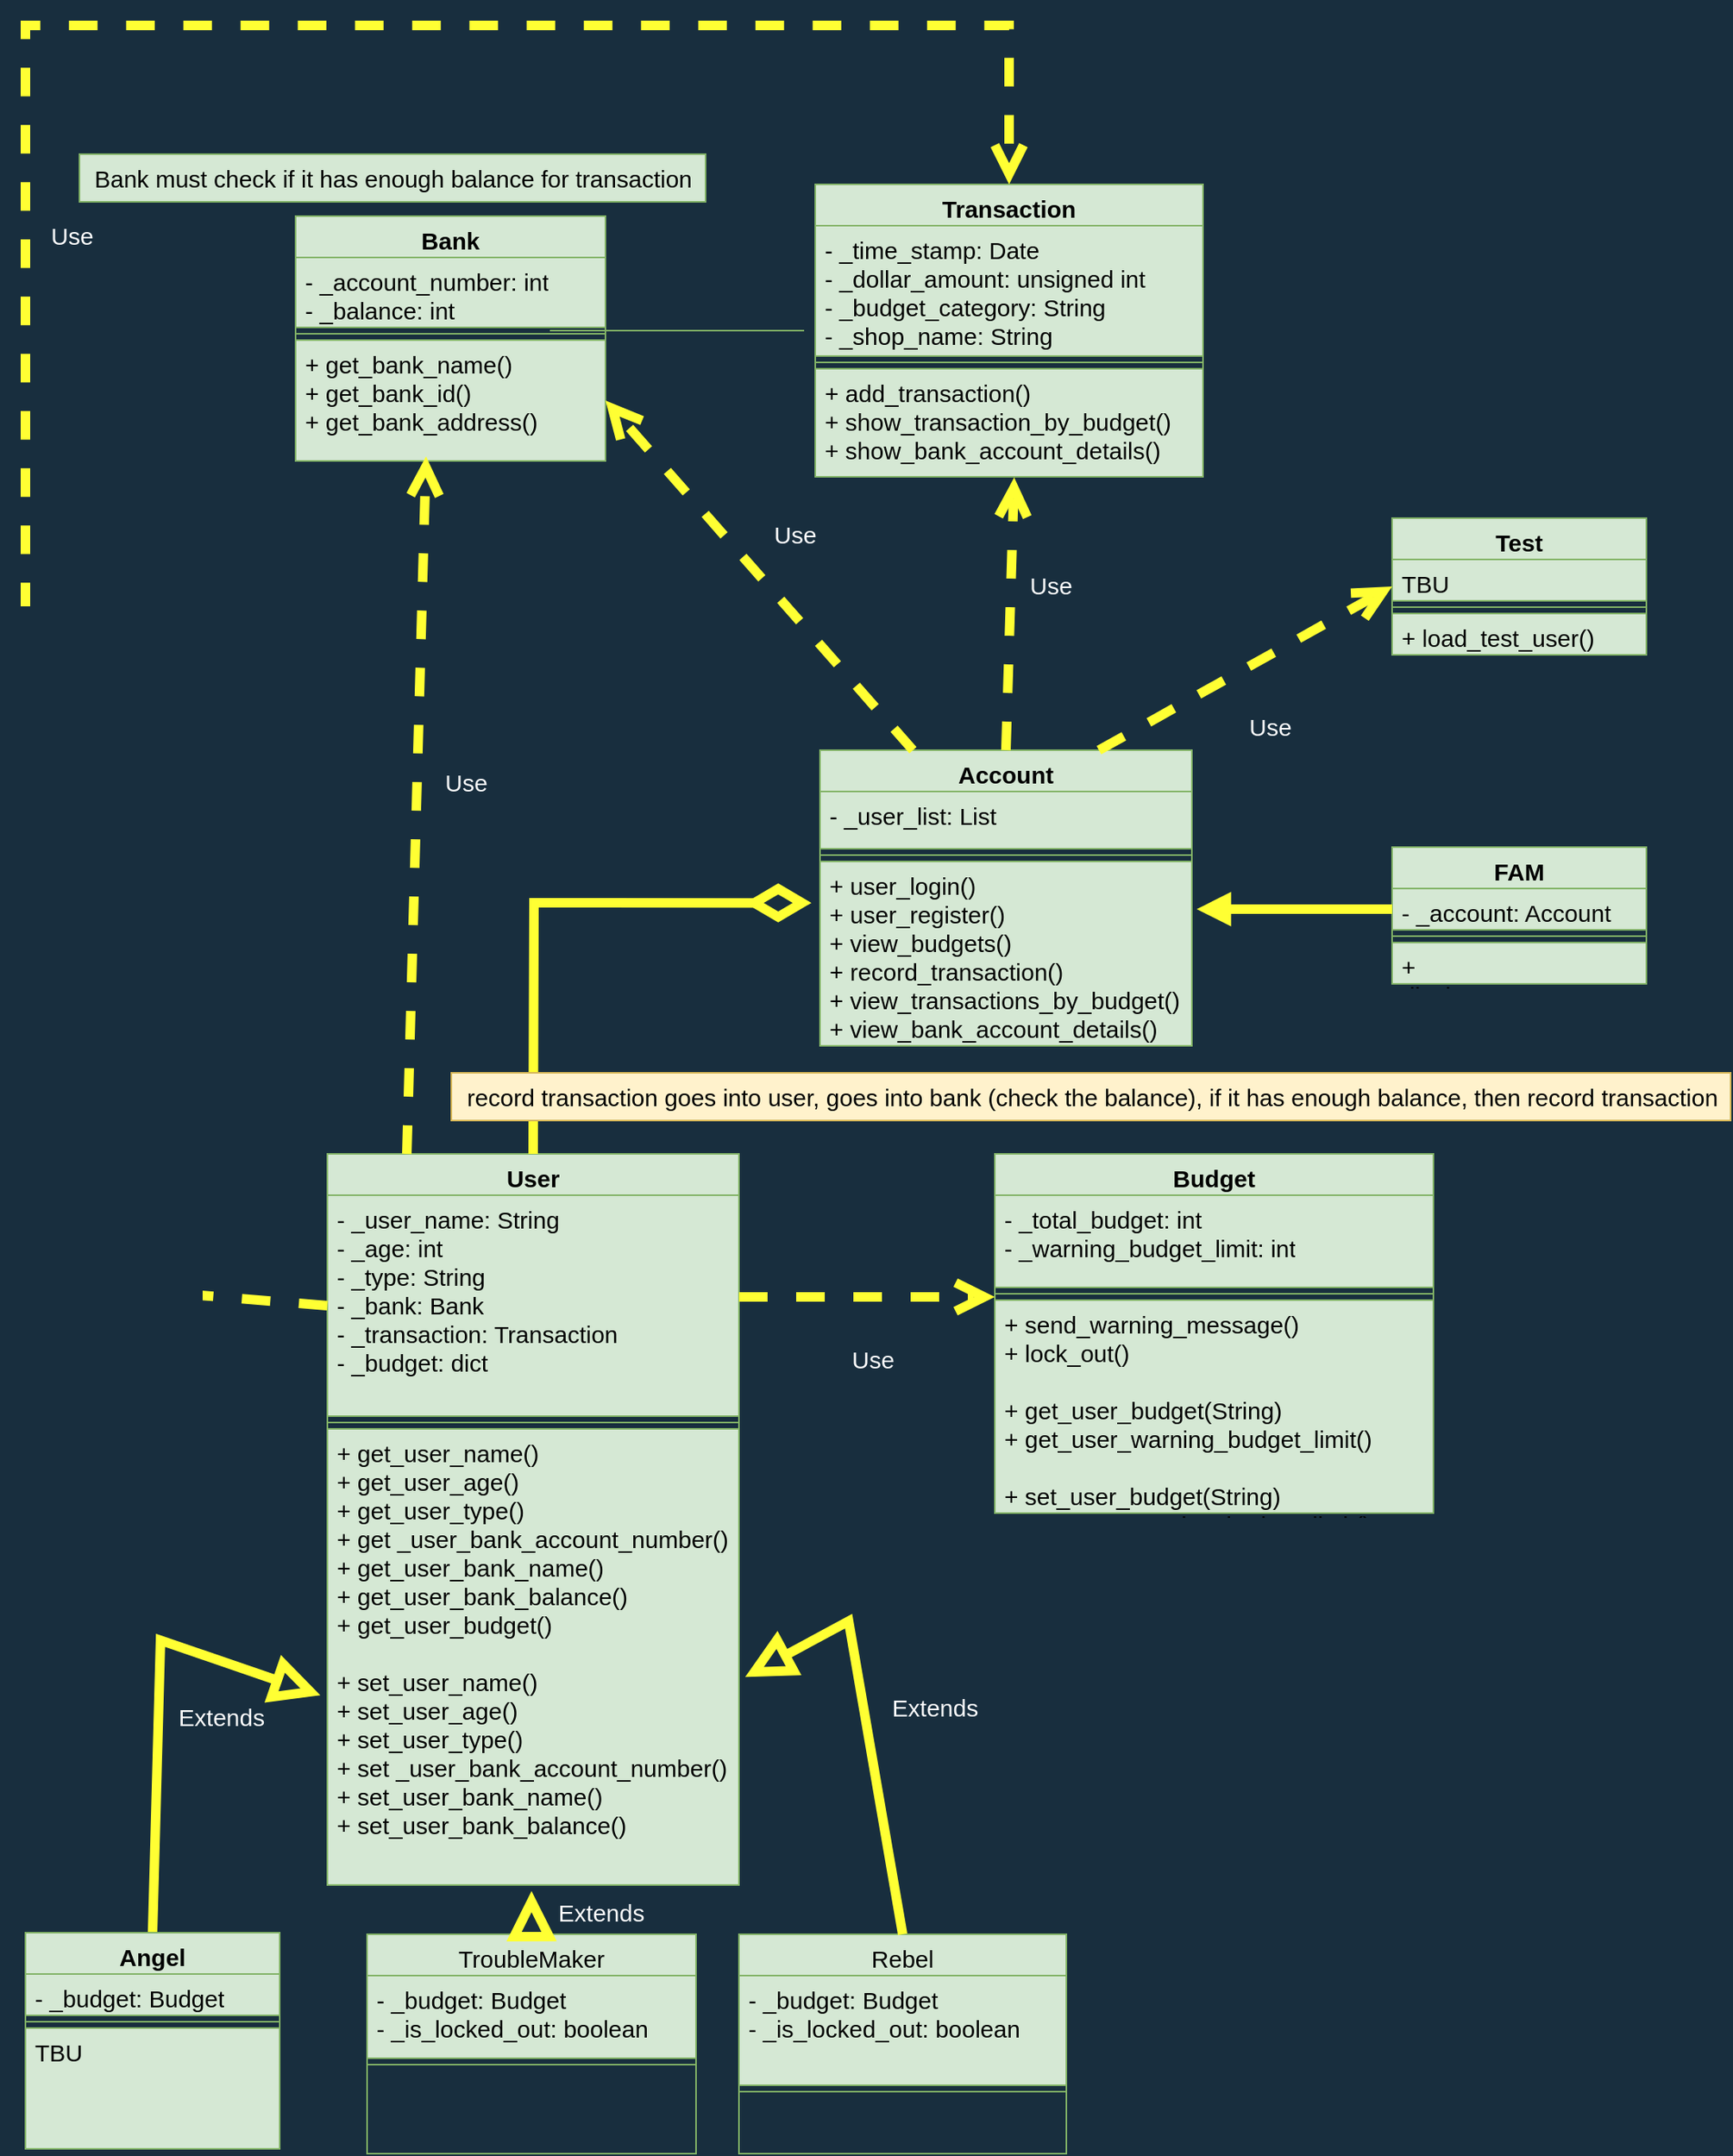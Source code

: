 <mxfile version="20.5.3" type="embed"><diagram name="페이지-1" id="A44BbUMmwWd1O3oi5qYL"><mxGraphModel dx="1566" dy="1171" grid="0" gridSize="10" guides="1" tooltips="1" connect="1" arrows="1" fold="1" page="0" pageScale="1" pageWidth="827" pageHeight="1169" background="#182E3E" math="0" shadow="0"><root><mxCell id="0"/><mxCell id="1" parent="0"/><mxCell id="21" value="TroubleMaker" style="swimlane;fontStyle=0;align=center;verticalAlign=top;childLayout=stackLayout;horizontal=1;startSize=26;horizontalStack=0;resizeParent=1;resizeLast=0;collapsible=1;marginBottom=0;rounded=0;shadow=0;strokeWidth=1;fontFamily=Helvetica;labelBackgroundColor=none;fillColor=#d5e8d4;strokeColor=#82b366;fontSize=15;whiteSpace=wrap;" parent="1" vertex="1"><mxGeometry x="775" y="531" width="207" height="138" as="geometry"><mxRectangle x="130" y="380" width="160" height="26" as="alternateBounds"/></mxGeometry></mxCell><mxCell id="22" value="- _budget: Budget&#10;- _is_locked_out: boolean" style="text;align=left;verticalAlign=top;spacingLeft=4;spacingRight=4;overflow=hidden;rotatable=0;points=[[0,0.5],[1,0.5]];portConstraint=eastwest;fillColor=#d5e8d4;strokeColor=#82b366;fontSize=15;whiteSpace=wrap;" parent="21" vertex="1"><mxGeometry y="26" width="207" height="52" as="geometry"/></mxCell><mxCell id="23" value="" style="line;html=1;strokeWidth=1;align=left;verticalAlign=middle;spacingTop=-1;spacingLeft=3;spacingRight=3;rotatable=0;labelPosition=right;points=[];portConstraint=eastwest;fillColor=#d5e8d4;strokeColor=#82b366;fontSize=15;whiteSpace=wrap;" parent="21" vertex="1"><mxGeometry y="78" width="207" height="8" as="geometry"/></mxCell><mxCell id="24" value="Rebel" style="swimlane;fontStyle=0;align=center;verticalAlign=top;childLayout=stackLayout;horizontal=1;startSize=26;horizontalStack=0;resizeParent=1;resizeLast=0;collapsible=1;marginBottom=0;rounded=0;shadow=0;strokeWidth=1;fontFamily=Helvetica;labelBackgroundColor=none;fillColor=#d5e8d4;strokeColor=#82b366;fontSize=15;whiteSpace=wrap;" parent="1" vertex="1"><mxGeometry x="1009" y="531" width="206" height="138" as="geometry"><mxRectangle x="130" y="380" width="160" height="26" as="alternateBounds"/></mxGeometry></mxCell><mxCell id="25" value="- _budget: Budget&#10;- _is_locked_out: boolean" style="text;align=left;verticalAlign=top;spacingLeft=4;spacingRight=4;overflow=hidden;rotatable=0;points=[[0,0.5],[1,0.5]];portConstraint=eastwest;fillColor=#d5e8d4;strokeColor=#82b366;fontSize=15;whiteSpace=wrap;" parent="24" vertex="1"><mxGeometry y="26" width="206" height="69" as="geometry"/></mxCell><mxCell id="26" value="" style="line;html=1;strokeWidth=1;align=left;verticalAlign=middle;spacingTop=-1;spacingLeft=3;spacingRight=3;rotatable=0;labelPosition=right;points=[];portConstraint=eastwest;fillColor=#d5e8d4;strokeColor=#82b366;fontSize=15;whiteSpace=wrap;" parent="24" vertex="1"><mxGeometry y="95" width="206" height="8" as="geometry"/></mxCell><mxCell id="27" value="Account&#10;" style="swimlane;fontStyle=1;align=center;verticalAlign=top;childLayout=stackLayout;horizontal=1;startSize=26;horizontalStack=0;resizeParent=1;resizeParentMax=0;resizeLast=0;collapsible=1;marginBottom=0;fontFamily=Helvetica;labelBackgroundColor=none;fillColor=#d5e8d4;strokeColor=#82b366;fontSize=15;whiteSpace=wrap;" parent="1" vertex="1"><mxGeometry x="1060" y="-214" width="234" height="186" as="geometry"/></mxCell><mxCell id="28" value="- _user_list: List&#10;" style="text;align=left;verticalAlign=top;spacingLeft=4;spacingRight=4;overflow=hidden;rotatable=0;points=[[0,0.5],[1,0.5]];portConstraint=eastwest;fillColor=#d5e8d4;strokeColor=#82b366;fontSize=15;whiteSpace=wrap;" parent="27" vertex="1"><mxGeometry y="26" width="234" height="36" as="geometry"/></mxCell><mxCell id="29" value="" style="line;strokeWidth=1;align=left;verticalAlign=middle;spacingTop=-1;spacingLeft=3;spacingRight=3;rotatable=0;labelPosition=right;points=[];portConstraint=eastwest;fillColor=#d5e8d4;strokeColor=#82b366;fontSize=15;whiteSpace=wrap;" parent="27" vertex="1"><mxGeometry y="62" width="234" height="8" as="geometry"/></mxCell><mxCell id="30" value="+ user_login()&#10;+ user_register()&#10;+ view_budgets()&#10;+ record_transaction()&#10;+ view_transactions_by_budget()&#10;+ view_bank_account_details()" style="text;align=left;verticalAlign=top;spacingLeft=4;spacingRight=4;overflow=hidden;rotatable=0;points=[[0,0.5],[1,0.5]];portConstraint=eastwest;fillColor=#d5e8d4;strokeColor=#82b366;fontSize=15;whiteSpace=wrap;" parent="27" vertex="1"><mxGeometry y="70" width="234" height="116" as="geometry"/></mxCell><mxCell id="31" value="User" style="swimlane;fontStyle=1;align=center;verticalAlign=top;childLayout=stackLayout;horizontal=1;startSize=26;horizontalStack=0;resizeParent=1;resizeParentMax=0;resizeLast=0;collapsible=1;marginBottom=0;fontFamily=Helvetica;labelBackgroundColor=none;fillColor=#d5e8d4;strokeColor=#82b366;fontSize=15;whiteSpace=wrap;" parent="1" vertex="1"><mxGeometry x="750" y="40" width="259" height="460" as="geometry"/></mxCell><mxCell id="32" value="- _user_name: String&#10;- _age: int&#10;- _type: String&#10;- _bank: Bank&#10;- _transaction: Transaction&#10;- _budget: dict" style="text;align=left;verticalAlign=top;spacingLeft=4;spacingRight=4;overflow=hidden;rotatable=0;points=[[0,0.5],[1,0.5]];portConstraint=eastwest;fillColor=#d5e8d4;strokeColor=#82b366;fontSize=15;whiteSpace=wrap;" parent="31" vertex="1"><mxGeometry y="26" width="259" height="139" as="geometry"/></mxCell><mxCell id="33" value="" style="line;strokeWidth=1;align=left;verticalAlign=middle;spacingTop=-1;spacingLeft=3;spacingRight=3;rotatable=0;labelPosition=right;points=[];portConstraint=eastwest;fillColor=#d5e8d4;strokeColor=#82b366;fontSize=15;whiteSpace=wrap;" parent="31" vertex="1"><mxGeometry y="165" width="259" height="8" as="geometry"/></mxCell><mxCell id="34" value="+ get_user_name()&#10;+ get_user_age() &#10;+ get_user_type()&#10;+ get _user_bank_account_number()&#10;+ get_user_bank_name()&#10;+ get_user_bank_balance()&#10;+ get_user_budget()&#10;&#10;+ set_user_name()&#10;+ set_user_age() &#10;+ set_user_type()&#10;+ set _user_bank_account_number()&#10;+ set_user_bank_name()&#10;+ set_user_bank_balance()" style="text;align=left;verticalAlign=top;spacingLeft=4;spacingRight=4;overflow=hidden;rotatable=0;points=[[0,0.5],[1,0.5]];portConstraint=eastwest;fillColor=#d5e8d4;strokeColor=#82b366;fontSize=15;whiteSpace=wrap;" parent="31" vertex="1"><mxGeometry y="173" width="259" height="287" as="geometry"/></mxCell><mxCell id="35" value="Budget" style="swimlane;fontStyle=1;align=center;verticalAlign=top;childLayout=stackLayout;horizontal=1;startSize=26;horizontalStack=0;resizeParent=1;resizeParentMax=0;resizeLast=0;collapsible=1;marginBottom=0;fontFamily=Helvetica;labelBackgroundColor=none;fillColor=#d5e8d4;strokeColor=#82b366;fontSize=15;whiteSpace=wrap;" parent="1" vertex="1"><mxGeometry x="1170" y="40" width="276" height="226" as="geometry"/></mxCell><mxCell id="36" value="- _total_budget: int&#10;- _warning_budget_limit: int" style="text;align=left;verticalAlign=top;spacingLeft=4;spacingRight=4;overflow=hidden;rotatable=0;points=[[0,0.5],[1,0.5]];portConstraint=eastwest;fillColor=#d5e8d4;strokeColor=#82b366;fontSize=15;whiteSpace=wrap;" parent="35" vertex="1"><mxGeometry y="26" width="276" height="58" as="geometry"/></mxCell><mxCell id="37" value="" style="line;strokeWidth=1;align=left;verticalAlign=middle;spacingTop=-1;spacingLeft=3;spacingRight=3;rotatable=0;labelPosition=right;points=[];portConstraint=eastwest;fillColor=#d5e8d4;strokeColor=#82b366;fontSize=15;whiteSpace=wrap;" parent="35" vertex="1"><mxGeometry y="84" width="276" height="8" as="geometry"/></mxCell><mxCell id="38" value="+ send_warning_message()&#10;+ lock_out()&#10;&#10;+ get_user_budget(String)&#10;+ get_user_warning_budget_limit()&#10;&#10;+ set_user_budget(String)&#10;+ set_user_warning_budget_limit()" style="text;align=left;verticalAlign=top;spacingLeft=4;spacingRight=4;overflow=hidden;rotatable=0;points=[[0,0.5],[1,0.5]];portConstraint=eastwest;fillColor=#d5e8d4;strokeColor=#82b366;fontSize=15;whiteSpace=wrap;" parent="35" vertex="1"><mxGeometry y="92" width="276" height="134" as="geometry"/></mxCell><mxCell id="39" value="FAM" style="swimlane;fontStyle=1;align=center;verticalAlign=top;childLayout=stackLayout;horizontal=1;startSize=26;horizontalStack=0;resizeParent=1;resizeParentMax=0;resizeLast=0;collapsible=1;marginBottom=0;fontFamily=Helvetica;labelBackgroundColor=none;fillColor=#d5e8d4;strokeColor=#82b366;fontSize=15;whiteSpace=wrap;" parent="1" vertex="1"><mxGeometry x="1420" y="-152.97" width="160" height="86" as="geometry"/></mxCell><mxCell id="40" value="- _account: Account" style="text;align=left;verticalAlign=top;spacingLeft=4;spacingRight=4;overflow=hidden;rotatable=0;points=[[0,0.5],[1,0.5]];portConstraint=eastwest;fillColor=#d5e8d4;strokeColor=#82b366;fontSize=15;whiteSpace=wrap;" parent="39" vertex="1"><mxGeometry y="26" width="160" height="26" as="geometry"/></mxCell><mxCell id="41" value="" style="line;strokeWidth=1;align=left;verticalAlign=middle;spacingTop=-1;spacingLeft=3;spacingRight=3;rotatable=0;labelPosition=right;points=[];portConstraint=eastwest;fillColor=#d5e8d4;strokeColor=#82b366;fontSize=15;whiteSpace=wrap;" parent="39" vertex="1"><mxGeometry y="52" width="160" height="8" as="geometry"/></mxCell><mxCell id="42" value="+ display_account_menu()" style="text;align=left;verticalAlign=top;spacingLeft=4;spacingRight=4;overflow=hidden;rotatable=0;points=[[0,0.5],[1,0.5]];portConstraint=eastwest;fillColor=#d5e8d4;strokeColor=#82b366;fontSize=15;whiteSpace=wrap;" parent="39" vertex="1"><mxGeometry y="60" width="160" height="26" as="geometry"/></mxCell><mxCell id="43" value="" style="endArrow=diamondThin;endFill=0;endSize=24;html=1;rounded=0;exitX=0.5;exitY=0;exitDx=0;exitDy=0;entryX=-0.023;entryY=0.225;entryDx=0;entryDy=0;entryPerimeter=0;fontFamily=Helvetica;fontColor=#FFFFFF;labelBackgroundColor=none;fillColor=#d5e8d4;strokeColor=#FFFF33;strokeWidth=6;fontSize=15;" parent="1" source="31" target="30" edge="1"><mxGeometry width="160" relative="1" as="geometry"><mxPoint x="870" y="-10" as="sourcePoint"/><mxPoint x="1030" y="-10" as="targetPoint"/><Array as="points"><mxPoint x="880" y="-118"/></Array></mxGeometry></mxCell><mxCell id="44" value="" style="html=1;verticalAlign=bottom;endArrow=block;rounded=0;exitX=0;exitY=0.5;exitDx=0;exitDy=0;fontFamily=Helvetica;fontColor=#FFFFFF;labelBackgroundColor=none;fillColor=#d5e8d4;strokeColor=#FFFF33;strokeWidth=6;fontSize=15;" parent="1" source="40" edge="1"><mxGeometry y="10" width="80" relative="1" as="geometry"><mxPoint x="1320" y="-90" as="sourcePoint"/><mxPoint x="1297" y="-114" as="targetPoint"/><mxPoint as="offset"/></mxGeometry></mxCell><mxCell id="45" value="Extends" style="endArrow=block;endSize=16;endFill=0;html=1;rounded=0;entryX=1.015;entryY=0.544;entryDx=0;entryDy=0;entryPerimeter=0;exitX=0.5;exitY=0;exitDx=0;exitDy=0;fontFamily=Helvetica;fontColor=#FFFFFF;labelBackgroundColor=none;fillColor=#d5e8d4;strokeColor=#FFFF33;strokeWidth=6;fontSize=15;" parent="1" source="24" target="34" edge="1"><mxGeometry x="0.015" y="-44" width="160" relative="1" as="geometry"><mxPoint x="1040" y="416" as="sourcePoint"/><mxPoint x="1200" y="416" as="targetPoint"/><Array as="points"><mxPoint x="1078" y="334"/></Array><mxPoint y="1" as="offset"/></mxGeometry></mxCell><mxCell id="46" value="Extends" style="endArrow=block;endSize=16;endFill=0;html=1;rounded=0;exitX=0.5;exitY=0;exitDx=0;exitDy=0;entryX=-0.017;entryY=0.584;entryDx=0;entryDy=0;entryPerimeter=0;fontFamily=Helvetica;fontColor=#FFFFFF;labelBackgroundColor=none;fillColor=#d5e8d4;strokeColor=#FFFF33;strokeWidth=6;fontSize=15;" parent="1" target="34" edge="1"><mxGeometry x="-0.058" y="-39" width="160" relative="1" as="geometry"><mxPoint x="640" y="530" as="sourcePoint"/><mxPoint x="655" y="400" as="targetPoint"/><Array as="points"><mxPoint x="645" y="346"/></Array><mxPoint as="offset"/></mxGeometry></mxCell><mxCell id="47" value="Extends" style="endArrow=block;endSize=16;endFill=0;html=1;rounded=0;exitX=0.5;exitY=0;exitDx=0;exitDy=0;entryX=0.496;entryY=1.013;entryDx=0;entryDy=0;entryPerimeter=0;fontFamily=Helvetica;fontColor=#FFFFFF;labelBackgroundColor=none;fillColor=#d5e8d4;strokeColor=#FFFF33;strokeWidth=6;fontSize=15;" parent="1" source="21" target="34" edge="1"><mxGeometry x="-0.005" y="-44" width="160" relative="1" as="geometry"><mxPoint x="850" y="470" as="sourcePoint"/><mxPoint x="859" y="417" as="targetPoint"/><mxPoint as="offset"/></mxGeometry></mxCell><mxCell id="48" value="Transaction" style="swimlane;fontStyle=1;align=center;verticalAlign=top;childLayout=stackLayout;horizontal=1;startSize=26;horizontalStack=0;resizeParent=1;resizeParentMax=0;resizeLast=0;collapsible=1;marginBottom=0;fontFamily=Helvetica;labelBackgroundColor=none;fillColor=#d5e8d4;strokeColor=#82b366;fontSize=15;whiteSpace=wrap;" parent="1" vertex="1"><mxGeometry x="1057" y="-570" width="244" height="184" as="geometry"/></mxCell><mxCell id="49" value="- _time_stamp: Date&#10;- _dollar_amount: unsigned int&#10;- _budget_category: String&#10;- _shop_name: String" style="text;align=left;verticalAlign=top;spacingLeft=4;spacingRight=4;overflow=hidden;rotatable=0;points=[[0,0.5],[1,0.5]];portConstraint=eastwest;fillColor=#d5e8d4;strokeColor=#82b366;fontSize=15;whiteSpace=wrap;" parent="48" vertex="1"><mxGeometry y="26" width="244" height="82" as="geometry"/></mxCell><mxCell id="50" value="" style="line;strokeWidth=1;align=left;verticalAlign=middle;spacingTop=-1;spacingLeft=3;spacingRight=3;rotatable=0;labelPosition=right;points=[];portConstraint=eastwest;fillColor=#d5e8d4;strokeColor=#82b366;fontSize=15;whiteSpace=wrap;" parent="48" vertex="1"><mxGeometry y="108" width="244" height="8" as="geometry"/></mxCell><mxCell id="51" value="+ add_transaction()&#10;+ show_transaction_by_budget()&#10;+ show_bank_account_details()&#10;" style="text;align=left;verticalAlign=top;spacingLeft=4;spacingRight=4;overflow=hidden;rotatable=0;points=[[0,0.5],[1,0.5]];portConstraint=eastwest;fillColor=#d5e8d4;strokeColor=#82b366;fontSize=15;whiteSpace=wrap;" parent="48" vertex="1"><mxGeometry y="116" width="244" height="68" as="geometry"/></mxCell><mxCell id="52" value="Use" style="endArrow=open;endSize=12;dashed=1;html=1;rounded=0;exitX=0.5;exitY=0;exitDx=0;exitDy=0;entryX=0.513;entryY=1.006;entryDx=0;entryDy=0;entryPerimeter=0;fontFamily=Helvetica;fontColor=#FFFFFF;labelBackgroundColor=none;fillColor=#d5e8d4;strokeColor=#FFFF33;strokeWidth=6;fontSize=15;" parent="1" source="27" target="51" edge="1"><mxGeometry x="0.221" y="-25" width="160" relative="1" as="geometry"><mxPoint x="1241" y="-280" as="sourcePoint"/><mxPoint x="1401" y="-280" as="targetPoint"/><mxPoint as="offset"/></mxGeometry></mxCell><mxCell id="53" value="Bank" style="swimlane;fontStyle=1;align=center;verticalAlign=top;childLayout=stackLayout;horizontal=1;startSize=26;horizontalStack=0;resizeParent=1;resizeParentMax=0;resizeLast=0;collapsible=1;marginBottom=0;fontFamily=Helvetica;labelBackgroundColor=none;fillColor=#d5e8d4;strokeColor=#82b366;fontSize=15;whiteSpace=wrap;" parent="1" vertex="1"><mxGeometry x="730" y="-550" width="195" height="154" as="geometry"/></mxCell><mxCell id="54" value="- _account_number: int&#10;- _balance: int" style="text;align=left;verticalAlign=top;spacingLeft=4;spacingRight=4;overflow=hidden;rotatable=0;points=[[0,0.5],[1,0.5]];portConstraint=eastwest;fillColor=#d5e8d4;strokeColor=#82b366;fontSize=15;whiteSpace=wrap;" parent="53" vertex="1"><mxGeometry y="26" width="195" height="44" as="geometry"/></mxCell><mxCell id="55" value="" style="line;strokeWidth=1;align=left;verticalAlign=middle;spacingTop=-1;spacingLeft=3;spacingRight=3;rotatable=0;labelPosition=right;points=[];portConstraint=eastwest;fillColor=#d5e8d4;strokeColor=#82b366;fontSize=15;whiteSpace=wrap;" parent="53" vertex="1"><mxGeometry y="70" width="195" height="8" as="geometry"/></mxCell><mxCell id="56" value="+ get_bank_name()&#10;+ get_bank_id()&#10;+ get_bank_address()" style="text;align=left;verticalAlign=top;spacingLeft=4;spacingRight=4;overflow=hidden;rotatable=0;points=[[0,0.5],[1,0.5]];portConstraint=eastwest;fillColor=#d5e8d4;strokeColor=#82b366;fontSize=15;whiteSpace=wrap;" parent="53" vertex="1"><mxGeometry y="78" width="195" height="76" as="geometry"/></mxCell><mxCell id="57" value="Use" style="endArrow=open;endSize=12;dashed=1;html=1;rounded=0;exitX=0.25;exitY=0;exitDx=0;exitDy=0;entryX=1;entryY=0.5;entryDx=0;entryDy=0;fontFamily=Helvetica;fontColor=#FFFFFF;labelBackgroundColor=none;fillColor=#d5e8d4;strokeColor=#FFFF33;strokeWidth=6;fontSize=15;" parent="1" source="27" target="56" edge="1"><mxGeometry x="0.028" y="-33" width="160" relative="1" as="geometry"><mxPoint x="990.78" y="-378.41" as="sourcePoint"/><mxPoint x="989.997" y="-550.002" as="targetPoint"/><mxPoint y="-1" as="offset"/></mxGeometry></mxCell><mxCell id="58" value="" style="line;strokeWidth=1;align=left;verticalAlign=middle;spacingTop=-1;spacingLeft=3;spacingRight=3;rotatable=0;labelPosition=right;points=[];portConstraint=eastwest;fontFamily=Helvetica;labelBackgroundColor=none;fillColor=#d5e8d4;strokeColor=#82b366;fontSize=15;whiteSpace=wrap;" parent="1" vertex="1"><mxGeometry x="890" y="-482" width="160" height="8" as="geometry"/></mxCell><mxCell id="59" value="Test" style="swimlane;fontStyle=1;align=center;verticalAlign=top;childLayout=stackLayout;horizontal=1;startSize=26;horizontalStack=0;resizeParent=1;resizeParentMax=0;resizeLast=0;collapsible=1;marginBottom=0;fontFamily=Helvetica;labelBackgroundColor=none;fillColor=#d5e8d4;strokeColor=#82b366;fontSize=15;whiteSpace=wrap;" parent="1" vertex="1"><mxGeometry x="1420" y="-360" width="160" height="86" as="geometry"/></mxCell><mxCell id="60" value="TBU" style="text;align=left;verticalAlign=top;spacingLeft=4;spacingRight=4;overflow=hidden;rotatable=0;points=[[0,0.5],[1,0.5]];portConstraint=eastwest;fillColor=#d5e8d4;strokeColor=#82b366;fontSize=15;whiteSpace=wrap;" parent="59" vertex="1"><mxGeometry y="26" width="160" height="26" as="geometry"/></mxCell><mxCell id="61" value="" style="line;strokeWidth=1;align=left;verticalAlign=middle;spacingTop=-1;spacingLeft=3;spacingRight=3;rotatable=0;labelPosition=right;points=[];portConstraint=eastwest;fillColor=#d5e8d4;strokeColor=#82b366;fontSize=15;whiteSpace=wrap;" parent="59" vertex="1"><mxGeometry y="52" width="160" height="8" as="geometry"/></mxCell><mxCell id="62" value="+ load_test_user()" style="text;align=left;verticalAlign=top;spacingLeft=4;spacingRight=4;overflow=hidden;rotatable=0;points=[[0,0.5],[1,0.5]];portConstraint=eastwest;fillColor=#d5e8d4;strokeColor=#82b366;fontSize=15;whiteSpace=wrap;" parent="59" vertex="1"><mxGeometry y="60" width="160" height="26" as="geometry"/></mxCell><mxCell id="63" value="Use" style="endArrow=open;endSize=12;dashed=1;html=1;rounded=0;exitX=0.75;exitY=0;exitDx=0;exitDy=0;entryX=0;entryY=0.5;entryDx=0;entryDy=0;fontFamily=Helvetica;fontColor=#FFFFFF;labelBackgroundColor=none;fillColor=#d5e8d4;strokeColor=#FFFF33;strokeWidth=6;fontSize=15;" parent="1" source="27" target="59" edge="1"><mxGeometry x="-0.042" y="-39" width="160" relative="1" as="geometry"><mxPoint x="1330.78" y="-204" as="sourcePoint"/><mxPoint x="1329.997" y="-375.592" as="targetPoint"/><mxPoint as="offset"/></mxGeometry></mxCell><mxCell id="64" value="Angel" style="swimlane;fontStyle=1;align=center;verticalAlign=top;childLayout=stackLayout;horizontal=1;startSize=26;horizontalStack=0;resizeParent=1;resizeParentMax=0;resizeLast=0;collapsible=1;marginBottom=0;fontFamily=Helvetica;labelBackgroundColor=none;fillColor=#d5e8d4;strokeColor=#82b366;fontSize=15;whiteSpace=wrap;" parent="1" vertex="1"><mxGeometry x="560" y="530" width="160" height="136" as="geometry"/></mxCell><mxCell id="65" value="- _budget: Budget" style="text;align=left;verticalAlign=top;spacingLeft=4;spacingRight=4;overflow=hidden;rotatable=0;points=[[0,0.5],[1,0.5]];portConstraint=eastwest;fillColor=#d5e8d4;strokeColor=#82b366;fontSize=15;whiteSpace=wrap;" parent="64" vertex="1"><mxGeometry y="26" width="160" height="26" as="geometry"/></mxCell><mxCell id="66" value="" style="line;strokeWidth=1;align=left;verticalAlign=middle;spacingTop=-1;spacingLeft=3;spacingRight=3;rotatable=0;labelPosition=right;points=[];portConstraint=eastwest;fillColor=#d5e8d4;strokeColor=#82b366;fontSize=15;whiteSpace=wrap;" parent="64" vertex="1"><mxGeometry y="52" width="160" height="8" as="geometry"/></mxCell><mxCell id="67" value="TBU" style="text;align=left;verticalAlign=top;spacingLeft=4;spacingRight=4;overflow=hidden;rotatable=0;points=[[0,0.5],[1,0.5]];portConstraint=eastwest;fillColor=#d5e8d4;strokeColor=#82b366;fontSize=15;whiteSpace=wrap;" parent="64" vertex="1"><mxGeometry y="60" width="160" height="76" as="geometry"/></mxCell><mxCell id="68" value="Use" style="endArrow=open;endSize=12;dashed=1;html=1;rounded=0;fontFamily=Helvetica;fontColor=#FFFFFF;labelBackgroundColor=none;fillColor=#d5e8d4;strokeColor=#FFFF33;strokeWidth=6;fontSize=15;" parent="1" edge="1"><mxGeometry x="0.031" y="-39" width="160" relative="1" as="geometry"><mxPoint x="1009" y="130" as="sourcePoint"/><mxPoint x="1170" y="130" as="targetPoint"/><mxPoint x="1" as="offset"/></mxGeometry></mxCell><mxCell id="69" value="Use" style="endArrow=open;endSize=12;dashed=1;html=1;rounded=0;entryX=0.421;entryY=0.962;entryDx=0;entryDy=0;entryPerimeter=0;fontFamily=Helvetica;fontColor=#FFFFFF;labelBackgroundColor=none;fillColor=#d5e8d4;strokeColor=#FFFF33;strokeWidth=6;fontSize=15;" parent="1" target="56" edge="1"><mxGeometry x="0.07" y="-31" width="160" relative="1" as="geometry"><mxPoint x="800" y="40" as="sourcePoint"/><mxPoint x="910" y="-214" as="targetPoint"/><mxPoint as="offset"/></mxGeometry></mxCell><mxCell id="70" value="Bank must check if it has enough balance for transaction" style="text;html=1;align=center;verticalAlign=middle;resizable=0;points=[];autosize=1;fontFamily=Helvetica;labelBackgroundColor=none;fillColor=#d5e8d4;strokeColor=#82b366;fontSize=15;" parent="1" vertex="1"><mxGeometry x="594" y="-589" width="394" height="30" as="geometry"/></mxCell><mxCell id="71" value="Use" style="endArrow=open;endSize=12;dashed=1;html=1;rounded=0;exitX=0;exitY=0.5;exitDx=0;exitDy=0;entryX=0.5;entryY=0;entryDx=0;entryDy=0;fontFamily=Helvetica;fontColor=#FFFFFF;labelBackgroundColor=none;fillColor=#d5e8d4;strokeColor=#FFFF33;strokeWidth=6;fontSize=15;" parent="1" source="32" target="48" edge="1"><mxGeometry x="-0.002" y="-29" width="160" relative="1" as="geometry"><mxPoint x="590" y="-66.97" as="sourcePoint"/><mxPoint x="1170" y="-630" as="targetPoint"/><Array as="points"><mxPoint x="560" y="120"/><mxPoint x="560" y="-670"/><mxPoint x="1179" y="-670"/></Array><mxPoint y="-1" as="offset"/></mxGeometry></mxCell><mxCell id="72" value="record transaction goes into user, goes into bank (check the balance), if it has enough balance, then record transaction" style="text;html=1;align=center;verticalAlign=middle;resizable=0;points=[];autosize=1;fontFamily=Helvetica;labelBackgroundColor=none;fillColor=#fff2cc;strokeColor=#d6b656;fontSize=15;" parent="1" vertex="1"><mxGeometry x="828" y="-11" width="805" height="30" as="geometry"/></mxCell></root></mxGraphModel></diagram></mxfile>